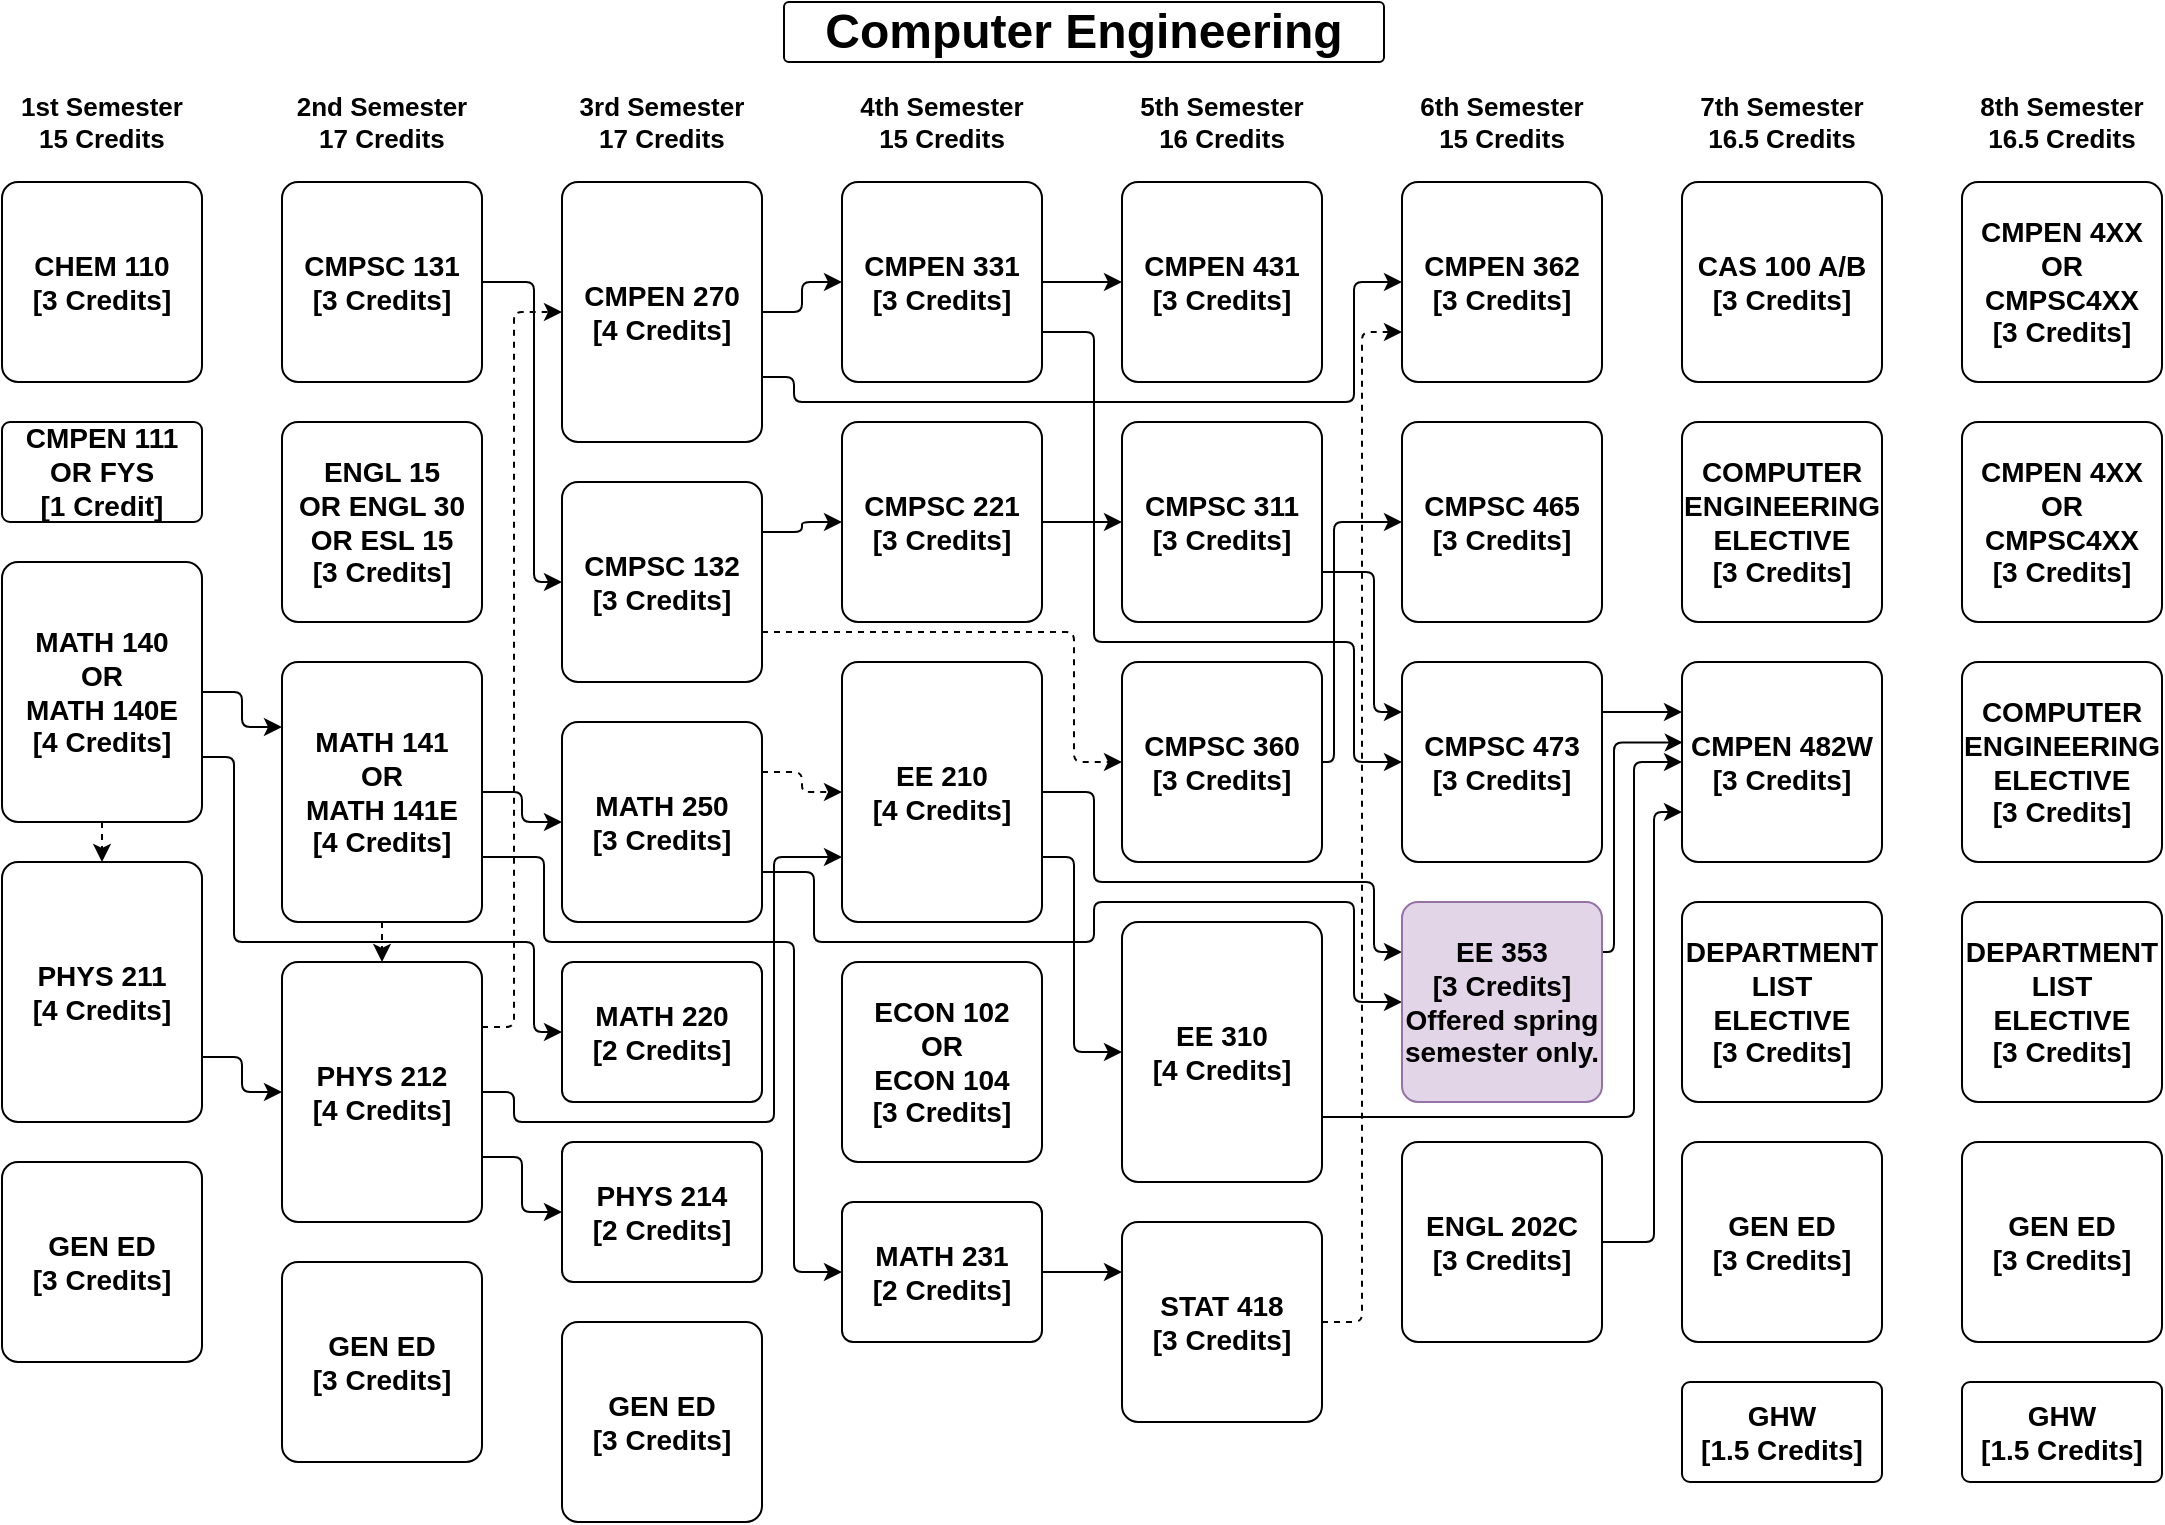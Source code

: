 <mxfile version="14.2.9" type="device"><diagram id="fmPKW-tICe0rB_EEKOgg" name="Page-1"><mxGraphModel dx="1278" dy="580" grid="1" gridSize="10" guides="1" tooltips="1" connect="1" arrows="1" fold="1" page="1" pageScale="1" pageWidth="1169" pageHeight="827" background="none" math="0" shadow="0"><root><mxCell id="0"/><mxCell id="1" parent="0"/><mxCell id="9Ewdyy2UIEGDzYOWgbFg-1" value="&lt;span style=&quot;font-size: 24px&quot;&gt;&lt;b&gt;Computer Engineering&lt;/b&gt;&lt;/span&gt;" style="rounded=1;whiteSpace=wrap;html=1;arcSize=8;" parent="1" vertex="1"><mxGeometry x="435" width="300" height="30" as="geometry"/></mxCell><mxCell id="9Ewdyy2UIEGDzYOWgbFg-3" value="CHEM 110&lt;br&gt;[3 Credits]" style="rounded=1;whiteSpace=wrap;html=1;fontSize=14;fontStyle=1;arcSize=8;" parent="1" vertex="1"><mxGeometry x="44" y="90" width="100" height="100" as="geometry"/></mxCell><mxCell id="OS00CKAVh4KoQuORVysm-12" style="edgeStyle=orthogonalEdgeStyle;rounded=1;orthogonalLoop=1;jettySize=auto;html=1;exitX=1;exitY=0.5;exitDx=0;exitDy=0;entryX=0;entryY=0.5;entryDx=0;entryDy=0;arcSize=8;" edge="1" parent="1" source="6nBf4rz5qRWioeKP9C9Y-1" target="6nBf4rz5qRWioeKP9C9Y-31"><mxGeometry relative="1" as="geometry"><Array as="points"><mxPoint x="310" y="140"/><mxPoint x="310" y="290"/></Array></mxGeometry></mxCell><mxCell id="6nBf4rz5qRWioeKP9C9Y-1" value="CMPSC 131&lt;br&gt;[3 Credits]" style="rounded=1;whiteSpace=wrap;html=1;fontSize=14;fontStyle=1;arcSize=8;" parent="1" vertex="1"><mxGeometry x="184" y="90" width="100" height="100" as="geometry"/></mxCell><mxCell id="OS00CKAVh4KoQuORVysm-19" style="edgeStyle=orthogonalEdgeStyle;rounded=1;orthogonalLoop=1;jettySize=auto;html=1;exitX=1;exitY=0.75;exitDx=0;exitDy=0;entryX=0;entryY=0.5;entryDx=0;entryDy=0;arcSize=8;" edge="1" parent="1" source="6nBf4rz5qRWioeKP9C9Y-2" target="6nBf4rz5qRWioeKP9C9Y-5"><mxGeometry relative="1" as="geometry"><Array as="points"><mxPoint x="440" y="188"/><mxPoint x="440" y="200"/><mxPoint x="720" y="200"/><mxPoint x="720" y="140"/></Array></mxGeometry></mxCell><mxCell id="OS00CKAVh4KoQuORVysm-20" style="edgeStyle=orthogonalEdgeStyle;rounded=1;orthogonalLoop=1;jettySize=auto;html=1;exitX=1;exitY=0.5;exitDx=0;exitDy=0;arcSize=8;" edge="1" parent="1" source="6nBf4rz5qRWioeKP9C9Y-2" target="6nBf4rz5qRWioeKP9C9Y-3"><mxGeometry relative="1" as="geometry"/></mxCell><mxCell id="6nBf4rz5qRWioeKP9C9Y-2" value="CMPEN 270&lt;br&gt;[4 Credits]" style="rounded=1;whiteSpace=wrap;html=1;fontSize=14;fontStyle=1;arcSize=8;" parent="1" vertex="1"><mxGeometry x="324" y="90" width="100" height="130" as="geometry"/></mxCell><mxCell id="OS00CKAVh4KoQuORVysm-21" style="edgeStyle=orthogonalEdgeStyle;rounded=1;orthogonalLoop=1;jettySize=auto;html=1;exitX=1;exitY=0.5;exitDx=0;exitDy=0;arcSize=8;" edge="1" parent="1" source="6nBf4rz5qRWioeKP9C9Y-3" target="6nBf4rz5qRWioeKP9C9Y-4"><mxGeometry relative="1" as="geometry"/></mxCell><mxCell id="OS00CKAVh4KoQuORVysm-32" style="edgeStyle=orthogonalEdgeStyle;rounded=1;orthogonalLoop=1;jettySize=auto;html=1;exitX=1;exitY=0.75;exitDx=0;exitDy=0;entryX=0;entryY=0.5;entryDx=0;entryDy=0;arcSize=8;" edge="1" parent="1" source="6nBf4rz5qRWioeKP9C9Y-3" target="6nBf4rz5qRWioeKP9C9Y-42"><mxGeometry relative="1" as="geometry"><Array as="points"><mxPoint x="590" y="165"/><mxPoint x="590" y="320"/><mxPoint x="720" y="320"/><mxPoint x="720" y="380"/></Array></mxGeometry></mxCell><mxCell id="6nBf4rz5qRWioeKP9C9Y-3" value="CMPEN 331&lt;br&gt;[3 Credits]" style="rounded=1;whiteSpace=wrap;html=1;fontSize=14;fontStyle=1;arcSize=8;" parent="1" vertex="1"><mxGeometry x="464" y="90" width="100" height="100" as="geometry"/></mxCell><mxCell id="6nBf4rz5qRWioeKP9C9Y-4" value="CMPEN 431&lt;br&gt;[3 Credits]" style="rounded=1;whiteSpace=wrap;html=1;fontSize=14;fontStyle=1;arcSize=8;" parent="1" vertex="1"><mxGeometry x="604" y="90" width="100" height="100" as="geometry"/></mxCell><mxCell id="6nBf4rz5qRWioeKP9C9Y-5" value="CMPEN 362&lt;br&gt;[3 Credits]" style="rounded=1;whiteSpace=wrap;html=1;fontSize=14;fontStyle=1;arcSize=8;" parent="1" vertex="1"><mxGeometry x="744" y="90" width="100" height="100" as="geometry"/></mxCell><mxCell id="6nBf4rz5qRWioeKP9C9Y-6" value="CAS 100 A/B&lt;br&gt;[3 Credits]" style="rounded=1;whiteSpace=wrap;html=1;fontSize=14;fontStyle=1;arcSize=8;" parent="1" vertex="1"><mxGeometry x="884" y="90" width="100" height="100" as="geometry"/></mxCell><mxCell id="6nBf4rz5qRWioeKP9C9Y-7" value="CMPEN 4XX&lt;br&gt;OR&lt;br&gt;CMPSC4XX&lt;br&gt;[3 Credits]" style="rounded=1;whiteSpace=wrap;html=1;fontSize=14;fontStyle=1;arcSize=8;" parent="1" vertex="1"><mxGeometry x="1024" y="90" width="100" height="100" as="geometry"/></mxCell><mxCell id="6nBf4rz5qRWioeKP9C9Y-29" value="CMPEN 111 OR FYS&lt;br&gt;[1 Credit]" style="rounded=1;whiteSpace=wrap;html=1;fontSize=14;fontStyle=1;arcSize=8;" parent="1" vertex="1"><mxGeometry x="44" y="210" width="100" height="50" as="geometry"/></mxCell><mxCell id="6nBf4rz5qRWioeKP9C9Y-30" value="&lt;span&gt;ENGL 15&lt;br&gt;OR ENGL 30&lt;br&gt;OR ESL 15&lt;br&gt;[3 Credits]&lt;/span&gt;" style="rounded=1;whiteSpace=wrap;html=1;fontSize=14;fontStyle=1;arcSize=8;" parent="1" vertex="1"><mxGeometry x="184" y="210" width="100" height="100" as="geometry"/></mxCell><mxCell id="OS00CKAVh4KoQuORVysm-22" style="edgeStyle=orthogonalEdgeStyle;rounded=1;orthogonalLoop=1;jettySize=auto;html=1;exitX=1;exitY=0.25;exitDx=0;exitDy=0;entryX=0;entryY=0.5;entryDx=0;entryDy=0;arcSize=8;" edge="1" parent="1" source="6nBf4rz5qRWioeKP9C9Y-31" target="6nBf4rz5qRWioeKP9C9Y-32"><mxGeometry relative="1" as="geometry"/></mxCell><mxCell id="OS00CKAVh4KoQuORVysm-24" style="edgeStyle=orthogonalEdgeStyle;rounded=1;orthogonalLoop=1;jettySize=auto;html=1;exitX=1;exitY=0.75;exitDx=0;exitDy=0;entryX=0;entryY=0.5;entryDx=0;entryDy=0;arcSize=8;dashed=1;" edge="1" parent="1" source="6nBf4rz5qRWioeKP9C9Y-31" target="6nBf4rz5qRWioeKP9C9Y-41"><mxGeometry relative="1" as="geometry"><Array as="points"><mxPoint x="580" y="315"/><mxPoint x="580" y="380"/></Array></mxGeometry></mxCell><mxCell id="6nBf4rz5qRWioeKP9C9Y-31" value="CMPSC 132&lt;br&gt;[3 Credits]" style="rounded=1;whiteSpace=wrap;html=1;fontSize=14;fontStyle=1;arcSize=8;" parent="1" vertex="1"><mxGeometry x="324" y="240" width="100" height="100" as="geometry"/></mxCell><mxCell id="OS00CKAVh4KoQuORVysm-23" style="edgeStyle=orthogonalEdgeStyle;rounded=1;orthogonalLoop=1;jettySize=auto;html=1;arcSize=8;" edge="1" parent="1" source="6nBf4rz5qRWioeKP9C9Y-32" target="6nBf4rz5qRWioeKP9C9Y-33"><mxGeometry relative="1" as="geometry"/></mxCell><mxCell id="6nBf4rz5qRWioeKP9C9Y-32" value="CMPSC 221&lt;br&gt;[3 Credits]" style="rounded=1;whiteSpace=wrap;html=1;fontSize=14;fontStyle=1;arcSize=8;" parent="1" vertex="1"><mxGeometry x="464" y="210" width="100" height="100" as="geometry"/></mxCell><mxCell id="OS00CKAVh4KoQuORVysm-33" style="edgeStyle=orthogonalEdgeStyle;rounded=1;orthogonalLoop=1;jettySize=auto;html=1;exitX=1;exitY=0.75;exitDx=0;exitDy=0;entryX=0;entryY=0.25;entryDx=0;entryDy=0;arcSize=8;" edge="1" parent="1" source="6nBf4rz5qRWioeKP9C9Y-33" target="6nBf4rz5qRWioeKP9C9Y-42"><mxGeometry relative="1" as="geometry"><Array as="points"><mxPoint x="730" y="285"/><mxPoint x="730" y="355"/></Array></mxGeometry></mxCell><mxCell id="6nBf4rz5qRWioeKP9C9Y-33" value="CMPSC 311&lt;br&gt;[3 Credits]" style="rounded=1;whiteSpace=wrap;html=1;fontSize=14;fontStyle=1;arcSize=8;" parent="1" vertex="1"><mxGeometry x="604" y="210" width="100" height="100" as="geometry"/></mxCell><mxCell id="6nBf4rz5qRWioeKP9C9Y-34" value="CMPSC 465&lt;br&gt;[3 Credits]" style="rounded=1;whiteSpace=wrap;html=1;fontSize=14;fontStyle=1;arcSize=8;" parent="1" vertex="1"><mxGeometry x="744" y="210" width="100" height="100" as="geometry"/></mxCell><mxCell id="6nBf4rz5qRWioeKP9C9Y-35" value="COMPUTER&lt;br&gt;ENGINEERING&lt;br&gt;ELECTIVE&lt;br&gt;[3 Credits]" style="rounded=1;whiteSpace=wrap;html=1;fontSize=14;fontStyle=1;arcSize=8;" parent="1" vertex="1"><mxGeometry x="884" y="210" width="100" height="100" as="geometry"/></mxCell><mxCell id="OS00CKAVh4KoQuORVysm-9" style="edgeStyle=orthogonalEdgeStyle;rounded=1;orthogonalLoop=1;jettySize=auto;html=1;exitX=1;exitY=0.5;exitDx=0;exitDy=0;entryX=0;entryY=0.25;entryDx=0;entryDy=0;arcSize=8;" edge="1" parent="1" source="6nBf4rz5qRWioeKP9C9Y-37" target="6nBf4rz5qRWioeKP9C9Y-38"><mxGeometry relative="1" as="geometry"/></mxCell><mxCell id="OS00CKAVh4KoQuORVysm-10" style="edgeStyle=orthogonalEdgeStyle;rounded=1;orthogonalLoop=1;jettySize=auto;html=1;exitX=1;exitY=0.75;exitDx=0;exitDy=0;entryX=0;entryY=0.5;entryDx=0;entryDy=0;arcSize=8;" edge="1" parent="1" source="6nBf4rz5qRWioeKP9C9Y-37" target="6nBf4rz5qRWioeKP9C9Y-47"><mxGeometry relative="1" as="geometry"><Array as="points"><mxPoint x="160" y="378"/><mxPoint x="160" y="470"/><mxPoint x="310" y="470"/><mxPoint x="310" y="515"/></Array></mxGeometry></mxCell><mxCell id="OS00CKAVh4KoQuORVysm-11" style="edgeStyle=orthogonalEdgeStyle;rounded=1;orthogonalLoop=1;jettySize=auto;html=1;exitX=0.5;exitY=1;exitDx=0;exitDy=0;entryX=0.5;entryY=0;entryDx=0;entryDy=0;arcSize=8;dashed=1;" edge="1" parent="1" source="6nBf4rz5qRWioeKP9C9Y-37" target="6nBf4rz5qRWioeKP9C9Y-45"><mxGeometry relative="1" as="geometry"/></mxCell><mxCell id="6nBf4rz5qRWioeKP9C9Y-37" value="MATH 140&lt;br&gt;OR&lt;br&gt;MATH 140E&lt;br&gt;[4 Credits]" style="rounded=1;whiteSpace=wrap;html=1;fontSize=14;fontStyle=1;arcSize=8;" parent="1" vertex="1"><mxGeometry x="44" y="280" width="100" height="130" as="geometry"/></mxCell><mxCell id="OS00CKAVh4KoQuORVysm-13" style="edgeStyle=orthogonalEdgeStyle;rounded=1;orthogonalLoop=1;jettySize=auto;html=1;exitX=1;exitY=0.5;exitDx=0;exitDy=0;arcSize=8;" edge="1" parent="1" source="6nBf4rz5qRWioeKP9C9Y-38" target="6nBf4rz5qRWioeKP9C9Y-39"><mxGeometry relative="1" as="geometry"/></mxCell><mxCell id="OS00CKAVh4KoQuORVysm-15" style="edgeStyle=orthogonalEdgeStyle;rounded=1;orthogonalLoop=1;jettySize=auto;html=1;exitX=1;exitY=0.75;exitDx=0;exitDy=0;entryX=0;entryY=0.5;entryDx=0;entryDy=0;arcSize=8;" edge="1" parent="1" source="6nBf4rz5qRWioeKP9C9Y-38" target="6nBf4rz5qRWioeKP9C9Y-56"><mxGeometry relative="1" as="geometry"><Array as="points"><mxPoint x="315" y="428"/><mxPoint x="315" y="470"/><mxPoint x="440" y="470"/><mxPoint x="440" y="635"/></Array></mxGeometry></mxCell><mxCell id="OS00CKAVh4KoQuORVysm-18" style="edgeStyle=orthogonalEdgeStyle;rounded=1;orthogonalLoop=1;jettySize=auto;html=1;exitX=0.5;exitY=1;exitDx=0;exitDy=0;entryX=0.5;entryY=0;entryDx=0;entryDy=0;arcSize=8;dashed=1;" edge="1" parent="1" source="6nBf4rz5qRWioeKP9C9Y-38" target="6nBf4rz5qRWioeKP9C9Y-46"><mxGeometry relative="1" as="geometry"/></mxCell><mxCell id="6nBf4rz5qRWioeKP9C9Y-38" value="MATH 141&lt;br&gt;OR&lt;br&gt;MATH 141E&lt;br&gt;[4 Credits]" style="rounded=1;whiteSpace=wrap;html=1;fontSize=14;fontStyle=1;arcSize=8;" parent="1" vertex="1"><mxGeometry x="184" y="330" width="100" height="130" as="geometry"/></mxCell><mxCell id="OS00CKAVh4KoQuORVysm-26" style="edgeStyle=orthogonalEdgeStyle;rounded=1;orthogonalLoop=1;jettySize=auto;html=1;exitX=1;exitY=0.25;exitDx=0;exitDy=0;entryX=0;entryY=0.5;entryDx=0;entryDy=0;arcSize=8;dashed=1;" edge="1" parent="1" source="6nBf4rz5qRWioeKP9C9Y-39" target="6nBf4rz5qRWioeKP9C9Y-40"><mxGeometry relative="1" as="geometry"/></mxCell><mxCell id="OS00CKAVh4KoQuORVysm-27" style="edgeStyle=orthogonalEdgeStyle;rounded=1;orthogonalLoop=1;jettySize=auto;html=1;exitX=1;exitY=0.75;exitDx=0;exitDy=0;entryX=0;entryY=0.5;entryDx=0;entryDy=0;arcSize=8;" edge="1" parent="1" source="6nBf4rz5qRWioeKP9C9Y-39" target="6nBf4rz5qRWioeKP9C9Y-50"><mxGeometry relative="1" as="geometry"><Array as="points"><mxPoint x="450" y="435"/><mxPoint x="450" y="470"/><mxPoint x="590" y="470"/><mxPoint x="590" y="450"/><mxPoint x="720" y="450"/><mxPoint x="720" y="500"/></Array></mxGeometry></mxCell><mxCell id="6nBf4rz5qRWioeKP9C9Y-39" value="MATH 250&lt;br&gt;[3 Credits]" style="rounded=1;whiteSpace=wrap;html=1;fontSize=14;fontStyle=1;arcSize=8;" parent="1" vertex="1"><mxGeometry x="324" y="360" width="100" height="100" as="geometry"/></mxCell><mxCell id="OS00CKAVh4KoQuORVysm-28" style="edgeStyle=orthogonalEdgeStyle;rounded=1;orthogonalLoop=1;jettySize=auto;html=1;exitX=1;exitY=0.5;exitDx=0;exitDy=0;entryX=0;entryY=0.25;entryDx=0;entryDy=0;arcSize=8;" edge="1" parent="1" source="6nBf4rz5qRWioeKP9C9Y-40" target="6nBf4rz5qRWioeKP9C9Y-50"><mxGeometry relative="1" as="geometry"><Array as="points"><mxPoint x="590" y="395"/><mxPoint x="590" y="440"/><mxPoint x="730" y="440"/><mxPoint x="730" y="475"/></Array></mxGeometry></mxCell><mxCell id="OS00CKAVh4KoQuORVysm-29" style="edgeStyle=orthogonalEdgeStyle;rounded=1;orthogonalLoop=1;jettySize=auto;html=1;exitX=1;exitY=0.75;exitDx=0;exitDy=0;entryX=0;entryY=0.5;entryDx=0;entryDy=0;arcSize=8;" edge="1" parent="1" source="6nBf4rz5qRWioeKP9C9Y-40" target="6nBf4rz5qRWioeKP9C9Y-49"><mxGeometry relative="1" as="geometry"><Array as="points"><mxPoint x="580" y="428"/><mxPoint x="580" y="525"/></Array></mxGeometry></mxCell><mxCell id="6nBf4rz5qRWioeKP9C9Y-40" value="EE 210&lt;br&gt;[4 Credits]" style="rounded=1;whiteSpace=wrap;html=1;fontSize=14;fontStyle=1;arcSize=8;" parent="1" vertex="1"><mxGeometry x="464" y="330" width="100" height="130" as="geometry"/></mxCell><mxCell id="OS00CKAVh4KoQuORVysm-34" style="edgeStyle=orthogonalEdgeStyle;rounded=1;orthogonalLoop=1;jettySize=auto;html=1;exitX=1;exitY=0.5;exitDx=0;exitDy=0;entryX=0;entryY=0.5;entryDx=0;entryDy=0;arcSize=8;" edge="1" parent="1" source="6nBf4rz5qRWioeKP9C9Y-41" target="6nBf4rz5qRWioeKP9C9Y-34"><mxGeometry relative="1" as="geometry"><Array as="points"><mxPoint x="710" y="380"/><mxPoint x="710" y="260"/></Array></mxGeometry></mxCell><mxCell id="6nBf4rz5qRWioeKP9C9Y-41" value="CMPSC 360&lt;br&gt;[3 Credits]" style="rounded=1;whiteSpace=wrap;html=1;fontSize=14;fontStyle=1;arcSize=8;" parent="1" vertex="1"><mxGeometry x="604" y="330" width="100" height="100" as="geometry"/></mxCell><mxCell id="OS00CKAVh4KoQuORVysm-36" style="edgeStyle=orthogonalEdgeStyle;rounded=1;orthogonalLoop=1;jettySize=auto;html=1;exitX=1;exitY=0.25;exitDx=0;exitDy=0;entryX=0;entryY=0.25;entryDx=0;entryDy=0;arcSize=8;" edge="1" parent="1" source="6nBf4rz5qRWioeKP9C9Y-42" target="6nBf4rz5qRWioeKP9C9Y-43"><mxGeometry relative="1" as="geometry"/></mxCell><mxCell id="6nBf4rz5qRWioeKP9C9Y-42" value="CMPSC 473&lt;br&gt;[3 Credits]" style="rounded=1;whiteSpace=wrap;html=1;fontSize=14;fontStyle=1;arcSize=8;" parent="1" vertex="1"><mxGeometry x="744" y="330" width="100" height="100" as="geometry"/></mxCell><mxCell id="6nBf4rz5qRWioeKP9C9Y-43" value="CMPEN 482W&lt;br&gt;[3 Credits]" style="rounded=1;whiteSpace=wrap;html=1;fontSize=14;fontStyle=1;arcSize=8;" parent="1" vertex="1"><mxGeometry x="884" y="330" width="100" height="100" as="geometry"/></mxCell><mxCell id="OS00CKAVh4KoQuORVysm-16" style="edgeStyle=orthogonalEdgeStyle;rounded=1;orthogonalLoop=1;jettySize=auto;html=1;exitX=1;exitY=0.75;exitDx=0;exitDy=0;arcSize=8;" edge="1" parent="1" source="6nBf4rz5qRWioeKP9C9Y-45" target="6nBf4rz5qRWioeKP9C9Y-46"><mxGeometry relative="1" as="geometry"/></mxCell><mxCell id="6nBf4rz5qRWioeKP9C9Y-45" value="PHYS 211&lt;br&gt;[4 Credits]" style="rounded=1;whiteSpace=wrap;html=1;fontSize=14;fontStyle=1;arcSize=8;" parent="1" vertex="1"><mxGeometry x="44" y="430" width="100" height="130" as="geometry"/></mxCell><mxCell id="OS00CKAVh4KoQuORVysm-14" style="edgeStyle=orthogonalEdgeStyle;rounded=1;orthogonalLoop=1;jettySize=auto;html=1;exitX=1;exitY=0.75;exitDx=0;exitDy=0;entryX=0;entryY=0.5;entryDx=0;entryDy=0;arcSize=8;" edge="1" parent="1" source="6nBf4rz5qRWioeKP9C9Y-46" target="6nBf4rz5qRWioeKP9C9Y-55"><mxGeometry relative="1" as="geometry"/></mxCell><mxCell id="OS00CKAVh4KoQuORVysm-17" style="edgeStyle=orthogonalEdgeStyle;rounded=1;orthogonalLoop=1;jettySize=auto;html=1;exitX=1;exitY=0.25;exitDx=0;exitDy=0;entryX=0;entryY=0.5;entryDx=0;entryDy=0;arcSize=8;dashed=1;" edge="1" parent="1" source="6nBf4rz5qRWioeKP9C9Y-46" target="6nBf4rz5qRWioeKP9C9Y-2"><mxGeometry relative="1" as="geometry"><Array as="points"><mxPoint x="300" y="513"/><mxPoint x="300" y="155"/></Array></mxGeometry></mxCell><mxCell id="OS00CKAVh4KoQuORVysm-25" style="edgeStyle=orthogonalEdgeStyle;rounded=1;orthogonalLoop=1;jettySize=auto;html=1;exitX=1;exitY=0.5;exitDx=0;exitDy=0;entryX=0;entryY=0.75;entryDx=0;entryDy=0;arcSize=8;" edge="1" parent="1" source="6nBf4rz5qRWioeKP9C9Y-46" target="6nBf4rz5qRWioeKP9C9Y-40"><mxGeometry relative="1" as="geometry"><Array as="points"><mxPoint x="300" y="545"/><mxPoint x="300" y="560"/><mxPoint x="430" y="560"/><mxPoint x="430" y="428"/></Array></mxGeometry></mxCell><mxCell id="6nBf4rz5qRWioeKP9C9Y-46" value="PHYS 212&lt;br&gt;[4 Credits]" style="rounded=1;whiteSpace=wrap;html=1;fontSize=14;fontStyle=1;arcSize=8;" parent="1" vertex="1"><mxGeometry x="184" y="480" width="100" height="130" as="geometry"/></mxCell><mxCell id="6nBf4rz5qRWioeKP9C9Y-47" value="MATH 220&lt;br&gt;[2 Credits]" style="rounded=1;whiteSpace=wrap;html=1;fontSize=14;fontStyle=1;arcSize=8;" parent="1" vertex="1"><mxGeometry x="324" y="480" width="100" height="70" as="geometry"/></mxCell><mxCell id="6nBf4rz5qRWioeKP9C9Y-48" value="ECON 102&lt;br&gt;OR&lt;br&gt;ECON 104&lt;br&gt;[3 Credits]" style="rounded=1;whiteSpace=wrap;html=1;fontSize=14;fontStyle=1;arcSize=8;" parent="1" vertex="1"><mxGeometry x="464" y="480" width="100" height="100" as="geometry"/></mxCell><mxCell id="OS00CKAVh4KoQuORVysm-39" style="edgeStyle=orthogonalEdgeStyle;rounded=1;orthogonalLoop=1;jettySize=auto;html=1;exitX=1;exitY=0.75;exitDx=0;exitDy=0;entryX=0;entryY=0.5;entryDx=0;entryDy=0;arcSize=8;" edge="1" parent="1" source="6nBf4rz5qRWioeKP9C9Y-49" target="6nBf4rz5qRWioeKP9C9Y-43"><mxGeometry relative="1" as="geometry"><Array as="points"><mxPoint x="860" y="558"/><mxPoint x="860" y="380"/></Array></mxGeometry></mxCell><mxCell id="6nBf4rz5qRWioeKP9C9Y-49" value="EE 310&lt;br&gt;[4 Credits]" style="rounded=1;whiteSpace=wrap;html=1;fontSize=14;fontStyle=1;arcSize=8;" parent="1" vertex="1"><mxGeometry x="604" y="460" width="100" height="130" as="geometry"/></mxCell><mxCell id="OS00CKAVh4KoQuORVysm-37" style="edgeStyle=orthogonalEdgeStyle;rounded=1;orthogonalLoop=1;jettySize=auto;html=1;exitX=1;exitY=0.25;exitDx=0;exitDy=0;entryX=0.004;entryY=0.402;entryDx=0;entryDy=0;entryPerimeter=0;arcSize=8;" edge="1" parent="1" source="6nBf4rz5qRWioeKP9C9Y-50" target="6nBf4rz5qRWioeKP9C9Y-43"><mxGeometry relative="1" as="geometry"><Array as="points"><mxPoint x="850" y="475"/><mxPoint x="850" y="370"/></Array></mxGeometry></mxCell><mxCell id="6nBf4rz5qRWioeKP9C9Y-50" value="EE 353&lt;br&gt;[3 Credits]&lt;br&gt;Offered spring semester only." style="rounded=1;whiteSpace=wrap;html=1;fontSize=14;fontStyle=1;arcSize=8;fillColor=#e1d5e7;strokeColor=#9673a6;" parent="1" vertex="1"><mxGeometry x="744" y="450" width="100" height="100" as="geometry"/></mxCell><mxCell id="6nBf4rz5qRWioeKP9C9Y-51" value="DEPARTMENT LIST ELECTIVE&lt;br&gt;[3 Credits]" style="rounded=1;whiteSpace=wrap;html=1;fontSize=14;fontStyle=1;arcSize=8;" parent="1" vertex="1"><mxGeometry x="884" y="450" width="100" height="100" as="geometry"/></mxCell><mxCell id="6nBf4rz5qRWioeKP9C9Y-53" value="GEN ED&lt;br&gt;[3 Credits]" style="rounded=1;whiteSpace=wrap;html=1;fontSize=14;fontStyle=1;arcSize=8;" parent="1" vertex="1"><mxGeometry x="44" y="580" width="100" height="100" as="geometry"/></mxCell><mxCell id="6nBf4rz5qRWioeKP9C9Y-55" value="PHYS 214&lt;br&gt;[2 Credits]" style="rounded=1;whiteSpace=wrap;html=1;fontSize=14;fontStyle=1;arcSize=8;" parent="1" vertex="1"><mxGeometry x="324" y="570" width="100" height="70" as="geometry"/></mxCell><mxCell id="OS00CKAVh4KoQuORVysm-31" style="edgeStyle=orthogonalEdgeStyle;rounded=1;orthogonalLoop=1;jettySize=auto;html=1;exitX=1;exitY=0.5;exitDx=0;exitDy=0;entryX=0;entryY=0.25;entryDx=0;entryDy=0;arcSize=8;" edge="1" parent="1" source="6nBf4rz5qRWioeKP9C9Y-56" target="6nBf4rz5qRWioeKP9C9Y-57"><mxGeometry relative="1" as="geometry"/></mxCell><mxCell id="6nBf4rz5qRWioeKP9C9Y-56" value="MATH 231&lt;br&gt;[2 Credits]" style="rounded=1;whiteSpace=wrap;html=1;fontSize=14;fontStyle=1;arcSize=8;" parent="1" vertex="1"><mxGeometry x="464" y="600" width="100" height="70" as="geometry"/></mxCell><mxCell id="OS00CKAVh4KoQuORVysm-35" style="edgeStyle=orthogonalEdgeStyle;rounded=1;orthogonalLoop=1;jettySize=auto;html=1;exitX=1;exitY=0.5;exitDx=0;exitDy=0;entryX=0;entryY=0.75;entryDx=0;entryDy=0;arcSize=8;dashed=1;" edge="1" parent="1" source="6nBf4rz5qRWioeKP9C9Y-57" target="6nBf4rz5qRWioeKP9C9Y-5"><mxGeometry relative="1" as="geometry"><Array as="points"><mxPoint x="724" y="660"/><mxPoint x="724" y="165"/></Array></mxGeometry></mxCell><mxCell id="6nBf4rz5qRWioeKP9C9Y-57" value="STAT 418&lt;br&gt;[3 Credits]" style="rounded=1;whiteSpace=wrap;html=1;fontSize=14;fontStyle=1;arcSize=8;" parent="1" vertex="1"><mxGeometry x="604" y="610" width="100" height="100" as="geometry"/></mxCell><mxCell id="OS00CKAVh4KoQuORVysm-38" style="edgeStyle=orthogonalEdgeStyle;rounded=1;orthogonalLoop=1;jettySize=auto;html=1;exitX=1;exitY=0.5;exitDx=0;exitDy=0;entryX=0;entryY=0.75;entryDx=0;entryDy=0;arcSize=8;" edge="1" parent="1" source="6nBf4rz5qRWioeKP9C9Y-58" target="6nBf4rz5qRWioeKP9C9Y-43"><mxGeometry relative="1" as="geometry"><Array as="points"><mxPoint x="870" y="620"/><mxPoint x="870" y="405"/></Array></mxGeometry></mxCell><mxCell id="6nBf4rz5qRWioeKP9C9Y-58" value="ENGL 202C&lt;br&gt;[3 Credits]" style="rounded=1;whiteSpace=wrap;html=1;fontSize=14;fontStyle=1;arcSize=8;" parent="1" vertex="1"><mxGeometry x="744" y="570" width="100" height="100" as="geometry"/></mxCell><mxCell id="6nBf4rz5qRWioeKP9C9Y-67" value="GHW&lt;br&gt;[1.5 Credits]" style="rounded=1;whiteSpace=wrap;html=1;fontSize=14;fontStyle=1;arcSize=8;" parent="1" vertex="1"><mxGeometry x="884" y="690" width="100" height="50" as="geometry"/></mxCell><mxCell id="6nBf4rz5qRWioeKP9C9Y-70" value="1st Semester&lt;br style=&quot;font-size: 13px&quot;&gt;15 Credits" style="text;html=1;strokeColor=none;fillColor=none;align=center;verticalAlign=middle;whiteSpace=wrap;rounded=0;fontStyle=1;fontSize=13;arcSize=8;" parent="1" vertex="1"><mxGeometry x="49" y="40" width="90" height="40" as="geometry"/></mxCell><mxCell id="6nBf4rz5qRWioeKP9C9Y-71" value="2nd Semester&lt;br style=&quot;font-size: 13px&quot;&gt;17 Credits" style="text;html=1;strokeColor=none;fillColor=none;align=center;verticalAlign=middle;whiteSpace=wrap;rounded=0;fontStyle=1;fontSize=13;arcSize=8;" parent="1" vertex="1"><mxGeometry x="189" y="40" width="90" height="40" as="geometry"/></mxCell><mxCell id="6nBf4rz5qRWioeKP9C9Y-72" value="3rd Semester&lt;br style=&quot;font-size: 13px&quot;&gt;17 Credits" style="text;html=1;strokeColor=none;fillColor=none;align=center;verticalAlign=middle;whiteSpace=wrap;rounded=0;fontStyle=1;fontSize=13;arcSize=8;" parent="1" vertex="1"><mxGeometry x="329" y="40" width="90" height="40" as="geometry"/></mxCell><mxCell id="6nBf4rz5qRWioeKP9C9Y-73" value="7th Semester&lt;br style=&quot;font-size: 13px&quot;&gt;16.5 Credits" style="text;html=1;strokeColor=none;fillColor=none;align=center;verticalAlign=middle;whiteSpace=wrap;rounded=0;fontStyle=1;fontSize=13;arcSize=8;" parent="1" vertex="1"><mxGeometry x="889" y="40" width="90" height="40" as="geometry"/></mxCell><mxCell id="6nBf4rz5qRWioeKP9C9Y-74" value="5th Semester&lt;br style=&quot;font-size: 13px&quot;&gt;16 Credits" style="text;html=1;strokeColor=none;fillColor=none;align=center;verticalAlign=middle;whiteSpace=wrap;rounded=0;fontStyle=1;fontSize=13;arcSize=8;" parent="1" vertex="1"><mxGeometry x="609" y="40" width="90" height="40" as="geometry"/></mxCell><mxCell id="6nBf4rz5qRWioeKP9C9Y-75" value="4th Semester&lt;br style=&quot;font-size: 13px&quot;&gt;15 Credits" style="text;html=1;strokeColor=none;fillColor=none;align=center;verticalAlign=middle;whiteSpace=wrap;rounded=0;fontStyle=1;fontSize=13;arcSize=8;" parent="1" vertex="1"><mxGeometry x="469" y="40" width="90" height="40" as="geometry"/></mxCell><mxCell id="6nBf4rz5qRWioeKP9C9Y-76" value="6th Semester&lt;br style=&quot;font-size: 13px&quot;&gt;15 Credits" style="text;html=1;strokeColor=none;fillColor=none;align=center;verticalAlign=middle;whiteSpace=wrap;rounded=0;fontStyle=1;fontSize=13;arcSize=8;" parent="1" vertex="1"><mxGeometry x="749" y="40" width="90" height="40" as="geometry"/></mxCell><mxCell id="6nBf4rz5qRWioeKP9C9Y-77" value="8th Semester&lt;br style=&quot;font-size: 13px&quot;&gt;16.5 Credits" style="text;html=1;strokeColor=none;fillColor=none;align=center;verticalAlign=middle;whiteSpace=wrap;rounded=0;fontStyle=1;fontSize=13;arcSize=8;" parent="1" vertex="1"><mxGeometry x="1029" y="40" width="90" height="40" as="geometry"/></mxCell><mxCell id="OS00CKAVh4KoQuORVysm-1" value="GEN ED&lt;br&gt;[3 Credits]" style="rounded=1;whiteSpace=wrap;html=1;fontSize=14;fontStyle=1;arcSize=8;" vertex="1" parent="1"><mxGeometry x="884" y="570" width="100" height="100" as="geometry"/></mxCell><mxCell id="OS00CKAVh4KoQuORVysm-2" value="GEN ED&lt;br&gt;[3 Credits]" style="rounded=1;whiteSpace=wrap;html=1;fontSize=14;fontStyle=1;arcSize=8;" vertex="1" parent="1"><mxGeometry x="184" y="630" width="100" height="100" as="geometry"/></mxCell><mxCell id="OS00CKAVh4KoQuORVysm-3" value="GEN ED&lt;br&gt;[3 Credits]" style="rounded=1;whiteSpace=wrap;html=1;fontSize=14;fontStyle=1;arcSize=8;" vertex="1" parent="1"><mxGeometry x="1024" y="570" width="100" height="100" as="geometry"/></mxCell><mxCell id="OS00CKAVh4KoQuORVysm-4" value="GEN ED&lt;br&gt;[3 Credits]" style="rounded=1;whiteSpace=wrap;html=1;fontSize=14;fontStyle=1;arcSize=8;" vertex="1" parent="1"><mxGeometry x="324" y="660" width="100" height="100" as="geometry"/></mxCell><mxCell id="OS00CKAVh4KoQuORVysm-5" value="GHW&lt;br&gt;[1.5 Credits]" style="rounded=1;whiteSpace=wrap;html=1;fontSize=14;fontStyle=1;arcSize=8;" vertex="1" parent="1"><mxGeometry x="1024" y="690" width="100" height="50" as="geometry"/></mxCell><mxCell id="OS00CKAVh4KoQuORVysm-6" value="COMPUTER&lt;br&gt;ENGINEERING&lt;br&gt;ELECTIVE&lt;br&gt;[3 Credits]" style="rounded=1;whiteSpace=wrap;html=1;fontSize=14;fontStyle=1;arcSize=8;" vertex="1" parent="1"><mxGeometry x="1024" y="330" width="100" height="100" as="geometry"/></mxCell><mxCell id="OS00CKAVh4KoQuORVysm-7" value="CMPEN 4XX&lt;br&gt;OR&lt;br&gt;CMPSC4XX&lt;br&gt;[3 Credits]" style="rounded=1;whiteSpace=wrap;html=1;fontSize=14;fontStyle=1;arcSize=8;" vertex="1" parent="1"><mxGeometry x="1024" y="210" width="100" height="100" as="geometry"/></mxCell><mxCell id="OS00CKAVh4KoQuORVysm-8" value="DEPARTMENT LIST ELECTIVE&lt;br&gt;[3 Credits]" style="rounded=1;whiteSpace=wrap;html=1;fontSize=14;fontStyle=1;arcSize=8;" vertex="1" parent="1"><mxGeometry x="1024" y="450" width="100" height="100" as="geometry"/></mxCell></root></mxGraphModel></diagram></mxfile>